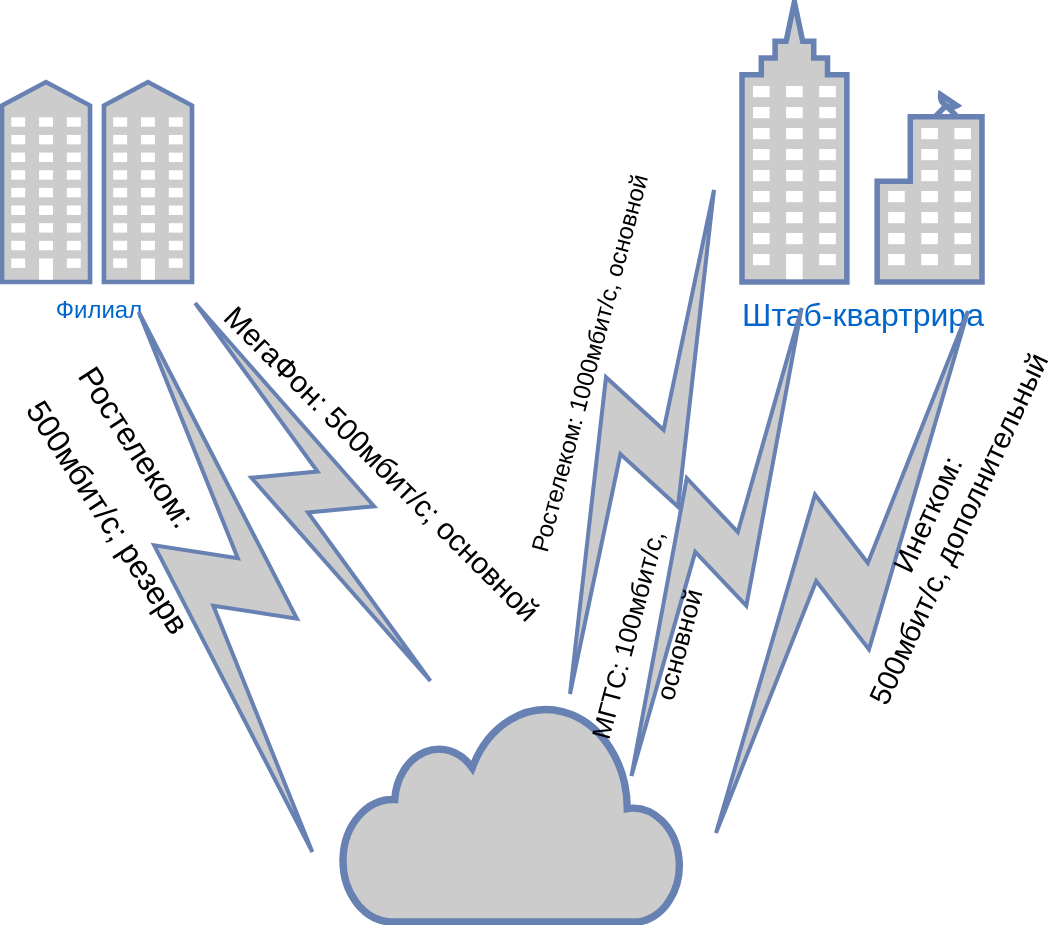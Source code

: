<mxfile version="20.6.0" type="github">
  <diagram id="-UTYX_p3Y40szlkS-9Rh" name="Страница 1">
    <mxGraphModel dx="1422" dy="794" grid="1" gridSize="10" guides="1" tooltips="1" connect="1" arrows="1" fold="1" page="1" pageScale="1" pageWidth="827" pageHeight="1169" math="0" shadow="0">
      <root>
        <mxCell id="0" />
        <mxCell id="1" parent="0" />
        <mxCell id="KpQBcZ5MpFE-sc2UEKSK-1" value="" style="html=1;outlineConnect=0;fillColor=#CCCCCC;strokeColor=#6881B3;gradientColor=none;gradientDirection=north;strokeWidth=2;shape=mxgraph.networks.cloud;fontColor=#ffffff;" vertex="1" parent="1">
          <mxGeometry x="310" y="470" width="170" height="110" as="geometry" />
        </mxCell>
        <mxCell id="KpQBcZ5MpFE-sc2UEKSK-2" value="" style="html=1;outlineConnect=0;fillColor=#CCCCCC;strokeColor=#6881B3;gradientColor=none;gradientDirection=north;strokeWidth=2;shape=mxgraph.networks.comm_link_edge;html=1;rounded=0;" edge="1" parent="1" source="KpQBcZ5MpFE-sc2UEKSK-1">
          <mxGeometry width="100" height="100" relative="1" as="geometry">
            <mxPoint x="130" y="360" as="sourcePoint" />
            <mxPoint x="230" y="260" as="targetPoint" />
          </mxGeometry>
        </mxCell>
        <mxCell id="KpQBcZ5MpFE-sc2UEKSK-3" value="Филиал" style="fontColor=#0066CC;verticalAlign=top;verticalLabelPosition=bottom;labelPosition=center;align=center;html=1;outlineConnect=0;fillColor=#CCCCCC;strokeColor=#6881B3;gradientColor=none;gradientDirection=north;strokeWidth=2;shape=mxgraph.networks.community;" vertex="1" parent="1">
          <mxGeometry x="140" y="160" width="95" height="100" as="geometry" />
        </mxCell>
        <mxCell id="KpQBcZ5MpFE-sc2UEKSK-4" value="" style="html=1;outlineConnect=0;fillColor=#CCCCCC;strokeColor=#6881B3;gradientColor=none;gradientDirection=north;strokeWidth=2;shape=mxgraph.networks.comm_link_edge;html=1;rounded=0;" edge="1" parent="1" target="KpQBcZ5MpFE-sc2UEKSK-3">
          <mxGeometry width="100" height="100" relative="1" as="geometry">
            <mxPoint x="300" y="560" as="sourcePoint" />
            <mxPoint x="190" y="390" as="targetPoint" />
          </mxGeometry>
        </mxCell>
        <mxCell id="KpQBcZ5MpFE-sc2UEKSK-6" value="&lt;h2&gt;&lt;span style=&quot;font-weight: normal;&quot;&gt;&lt;font style=&quot;font-size: 15px;&quot;&gt;МегаФон: 500мбит/с; основной&lt;/font&gt;&lt;/span&gt;&lt;/h2&gt;" style="text;html=1;align=center;verticalAlign=middle;resizable=0;points=[];autosize=1;strokeColor=none;fillColor=none;rotation=45;" vertex="1" parent="1">
          <mxGeometry x="210" y="320" width="240" height="60" as="geometry" />
        </mxCell>
        <mxCell id="KpQBcZ5MpFE-sc2UEKSK-7" value="&lt;h2 style=&quot;font-size: 16px;&quot;&gt;&lt;span style=&quot;font-weight: normal;&quot;&gt;&lt;font style=&quot;font-size: 16px;&quot;&gt;Ростелеком:&lt;/font&gt;&lt;/span&gt;&lt;/h2&gt;&lt;span style=&quot;line-height: 115%; font-family: Calibri, sans-serif; font-size: 16px;&quot;&gt;&lt;font style=&quot;font-size: 16px;&quot;&gt;500мбит/с; резерв&lt;/font&gt;&lt;/span&gt;" style="text;html=1;align=left;verticalAlign=middle;resizable=0;points=[];autosize=1;strokeColor=none;fillColor=none;fontSize=15;rotation=57;" vertex="1" parent="1">
          <mxGeometry x="140" y="330" width="150" height="80" as="geometry" />
        </mxCell>
        <mxCell id="KpQBcZ5MpFE-sc2UEKSK-8" value="Штаб-квартрира" style="fontColor=#0066CC;verticalAlign=top;verticalLabelPosition=bottom;labelPosition=center;align=center;html=1;outlineConnect=0;fillColor=#CCCCCC;strokeColor=#6881B3;gradientColor=none;gradientDirection=north;strokeWidth=2;shape=mxgraph.networks.business_center;fontSize=16;" vertex="1" parent="1">
          <mxGeometry x="510" y="120" width="120" height="140" as="geometry" />
        </mxCell>
        <mxCell id="KpQBcZ5MpFE-sc2UEKSK-9" value="" style="html=1;outlineConnect=0;fillColor=#CCCCCC;strokeColor=#6881B3;gradientColor=none;gradientDirection=north;strokeWidth=2;shape=mxgraph.networks.comm_link_edge;html=1;rounded=0;fontSize=16;" edge="1" parent="1">
          <mxGeometry width="100" height="100" relative="1" as="geometry">
            <mxPoint x="420" y="480" as="sourcePoint" />
            <mxPoint x="500" y="200" as="targetPoint" />
          </mxGeometry>
        </mxCell>
        <mxCell id="KpQBcZ5MpFE-sc2UEKSK-10" value="" style="html=1;outlineConnect=0;fillColor=#CCCCCC;strokeColor=#6881B3;gradientColor=none;gradientDirection=north;strokeWidth=2;shape=mxgraph.networks.comm_link_edge;html=1;rounded=0;fontSize=16;" edge="1" parent="1" target="KpQBcZ5MpFE-sc2UEKSK-8">
          <mxGeometry width="100" height="100" relative="1" as="geometry">
            <mxPoint x="450" y="520" as="sourcePoint" />
            <mxPoint x="550" y="420" as="targetPoint" />
          </mxGeometry>
        </mxCell>
        <mxCell id="KpQBcZ5MpFE-sc2UEKSK-11" value="" style="html=1;outlineConnect=0;fillColor=#CCCCCC;strokeColor=#6881B3;gradientColor=none;gradientDirection=north;strokeWidth=2;shape=mxgraph.networks.comm_link_edge;html=1;rounded=0;fontSize=16;entryX=1;entryY=1;entryDx=0;entryDy=0;entryPerimeter=0;" edge="1" parent="1" target="KpQBcZ5MpFE-sc2UEKSK-8">
          <mxGeometry width="100" height="100" relative="1" as="geometry">
            <mxPoint x="490" y="550" as="sourcePoint" />
            <mxPoint x="620" y="470" as="targetPoint" />
          </mxGeometry>
        </mxCell>
        <mxCell id="KpQBcZ5MpFE-sc2UEKSK-12" value="&lt;h2&gt;&lt;span style=&quot;font-weight: normal;&quot;&gt;&lt;font style=&quot;font-size: 12px;&quot;&gt;Ростелеком: 1000мбит/с, основной&lt;/font&gt;&lt;/span&gt;&lt;/h2&gt;" style="text;html=1;align=center;verticalAlign=middle;resizable=0;points=[];autosize=1;strokeColor=none;fillColor=none;fontSize=16;rotation=-75;" vertex="1" parent="1">
          <mxGeometry x="320" y="260" width="220" height="80" as="geometry" />
        </mxCell>
        <mxCell id="KpQBcZ5MpFE-sc2UEKSK-13" value="&lt;span style=&quot;font-size:11.0pt;line-height:115%;&lt;br/&gt;font-family:&amp;quot;Calibri&amp;quot;,sans-serif;mso-ascii-theme-font:minor-latin;mso-fareast-font-family:&lt;br/&gt;Calibri;mso-fareast-theme-font:minor-latin;mso-hansi-theme-font:minor-latin;&lt;br/&gt;mso-bidi-font-family:&amp;quot;Times New Roman&amp;quot;;mso-bidi-theme-font:minor-bidi;&lt;br/&gt;mso-ansi-language:RU;mso-fareast-language:EN-US;mso-bidi-language:AR-SA&quot;&gt;Инетком:&lt;br/&gt;500мбит/с, дополнительный&lt;/span&gt;" style="text;html=1;align=center;verticalAlign=middle;resizable=0;points=[];autosize=1;strokeColor=none;fillColor=none;fontSize=12;rotation=-65;" vertex="1" parent="1">
          <mxGeometry x="520" y="360" width="180" height="40" as="geometry" />
        </mxCell>
        <mxCell id="KpQBcZ5MpFE-sc2UEKSK-14" value="&lt;h2 style=&quot;font-size: 13px;&quot;&gt;&lt;span style=&quot;font-weight: normal;&quot;&gt;&lt;font style=&quot;font-size: 13px;&quot;&gt;МГТС: 100мбит/с,&lt;/font&gt;&lt;/span&gt;&lt;/h2&gt;&lt;h2 style=&quot;font-size: 13px;&quot;&gt;&lt;span style=&quot;font-weight: normal;&quot;&gt;&lt;font style=&quot;font-size: 13px;&quot;&gt;&amp;nbsp;основной&lt;/font&gt;&lt;/span&gt;&lt;/h2&gt;" style="text;html=1;align=center;verticalAlign=middle;resizable=0;points=[];autosize=1;strokeColor=none;fillColor=none;fontSize=12;rotation=-75;" vertex="1" parent="1">
          <mxGeometry x="400" y="400" width="130" height="80" as="geometry" />
        </mxCell>
      </root>
    </mxGraphModel>
  </diagram>
</mxfile>
